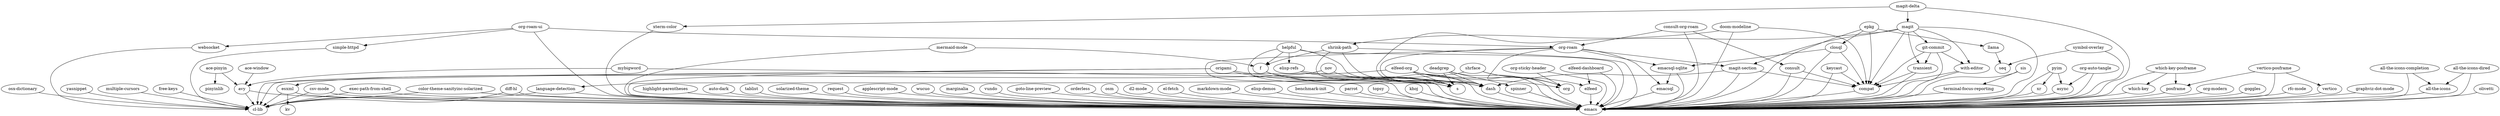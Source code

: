 digraph G {"khoj" -> "emacs";
"exec-path-from-shell" -> "emacs";
"exec-path-from-shell" -> "cl-lib";
"emacsql" -> "emacs";
"terminal-focus-reporting" -> "emacs";
"free-keys" -> "cl-lib";
"elfeed-org" -> "elfeed";
"elfeed-org" -> "org";
"elfeed-org" -> "dash";
"elfeed-org" -> "s";
"elfeed-org" -> "cl-lib";
"websocket" -> "cl-lib";
"org-modern" -> "emacs";
"goggles" -> "emacs";
"language-detection" -> "emacs";
"language-detection" -> "cl-lib";
"nov" -> "esxml";
"nov" -> "emacs";
"deadgrep" -> "emacs";
"deadgrep" -> "dash";
"deadgrep" -> "s";
"deadgrep" -> "spinner";
"csv-mode" -> "emacs";
"csv-mode" -> "cl-lib";
"rfc-mode" -> "emacs";
"keycast" -> "emacs";
"keycast" -> "compat";
"elfeed-dashboard" -> "emacs";
"elfeed-dashboard" -> "elfeed";
"yasnippet" -> "cl-lib";
"graphviz-dot-mode" -> "emacs";
"xr" -> "emacs";
"olivetti" -> "emacs";
"magit-delta" -> "emacs";
"magit-delta" -> "magit";
"magit-delta" -> "xterm-color";
"posframe" -> "emacs";
"highlight-parentheses" -> "emacs";
"pyim" -> "emacs";
"pyim" -> "async";
"pyim" -> "xr";
"auto-dark" -> "emacs";
"osx-dictionary" -> "cl-lib";
"tablist" -> "emacs";
"ace-pinyin" -> "avy";
"ace-pinyin" -> "pinyinlib";
"magit" -> "emacs";
"magit" -> "compat";
"magit" -> "dash";
"magit" -> "git-commit";
"magit" -> "magit-section";
"magit" -> "transient";
"magit" -> "with-editor";
"solarized-theme" -> "emacs";
"consult" -> "emacs";
"consult" -> "compat";
"all-the-icons-completion" -> "emacs";
"all-the-icons-completion" -> "all-the-icons";
"request" -> "emacs";
"which-key" -> "emacs";
"simple-httpd" -> "cl-lib";
"applescript-mode" -> "emacs";
"llama" -> "seq";
"ace-window" -> "avy";
"transient" -> "emacs";
"transient" -> "compat";
"org-roam" -> "emacs";
"org-roam" -> "dash";
"org-roam" -> "org";
"org-roam" -> "emacsql";
"org-roam" -> "emacsql-sqlite";
"org-roam" -> "magit-section";
"esxml" -> "emacs";
"esxml" -> "kv";
"esxml" -> "cl-lib";
"elfeed" -> "emacs";
"shrface" -> "emacs";
"shrface" -> "org";
"shrface" -> "language-detection";
"all-the-icons-dired" -> "emacs";
"all-the-icons-dired" -> "all-the-icons";
"async" -> "emacs";
"wucuo" -> "emacs";
"closql" -> "emacs";
"closql" -> "compat";
"closql" -> "emacsql-sqlite";
"shrink-path" -> "emacs";
"shrink-path" -> "s";
"shrink-path" -> "dash";
"shrink-path" -> "f";
"doom-modeline" -> "emacs";
"doom-modeline" -> "compat";
"doom-modeline" -> "shrink-path";
"color-theme-sanityinc-solarized" -> "emacs";
"color-theme-sanityinc-solarized" -> "cl-lib";
"sis" -> "emacs";
"sis" -> "terminal-focus-reporting";
"dash" -> "emacs";
"spinner" -> "emacs";
"marginalia" -> "emacs";
"vundo" -> "emacs";
"f" -> "emacs";
"f" -> "s";
"f" -> "dash";
"goto-line-preview" -> "emacs";
"all-the-icons" -> "emacs";
"origami" -> "s";
"origami" -> "dash";
"origami" -> "emacs";
"origami" -> "cl-lib";
"mermaid-mode" -> "f";
"mermaid-mode" -> "emacs";
"which-key-posframe" -> "emacs";
"which-key-posframe" -> "posframe";
"which-key-posframe" -> "which-key";
"avy" -> "emacs";
"avy" -> "cl-lib";
"orderless" -> "emacs";
"osm" -> "emacs";
"helpful" -> "emacs";
"helpful" -> "dash";
"helpful" -> "s";
"helpful" -> "f";
"helpful" -> "elisp-refs";
"magit-section" -> "emacs";
"magit-section" -> "compat";
"magit-section" -> "dash";
"mybigword" -> "emacs";
"mybigword" -> "avy";
"multiple-cursors" -> "cl-lib";
"d2-mode" -> "emacs";
"vertico-posframe" -> "emacs";
"vertico-posframe" -> "posframe";
"vertico-posframe" -> "vertico";
"el-fetch" -> "emacs";
"markdown-mode" -> "emacs";
"diff-hl" -> "cl-lib";
"diff-hl" -> "emacs";
"org-auto-tangle" -> "emacs";
"org-auto-tangle" -> "async";
"with-editor" -> "emacs";
"with-editor" -> "compat";
"epkg" -> "emacs";
"epkg" -> "compat";
"epkg" -> "closql";
"epkg" -> "llama";
"elisp-refs" -> "dash";
"elisp-refs" -> "s";
"xterm-color" -> "emacs";
"org-roam-ui" -> "emacs";
"org-roam-ui" -> "org-roam";
"org-roam-ui" -> "simple-httpd";
"org-roam-ui" -> "websocket";
"compat" -> "emacs";
"emacsql-sqlite" -> "emacs";
"emacsql-sqlite" -> "emacsql";
"elisp-demos" -> "emacs";
"benchmark-init" -> "emacs";
"parrot" -> "emacs";
"vertico" -> "emacs";
"consult-org-roam" -> "emacs";
"consult-org-roam" -> "org-roam";
"consult-org-roam" -> "consult";
"org-sticky-header" -> "emacs";
"org-sticky-header" -> "org";
"symbol-overlay" -> "emacs";
"symbol-overlay" -> "seq";
"topsy" -> "emacs";
"git-commit" -> "emacs";
"git-commit" -> "compat";
"git-commit" -> "transient";
"git-commit" -> "with-editor";
}